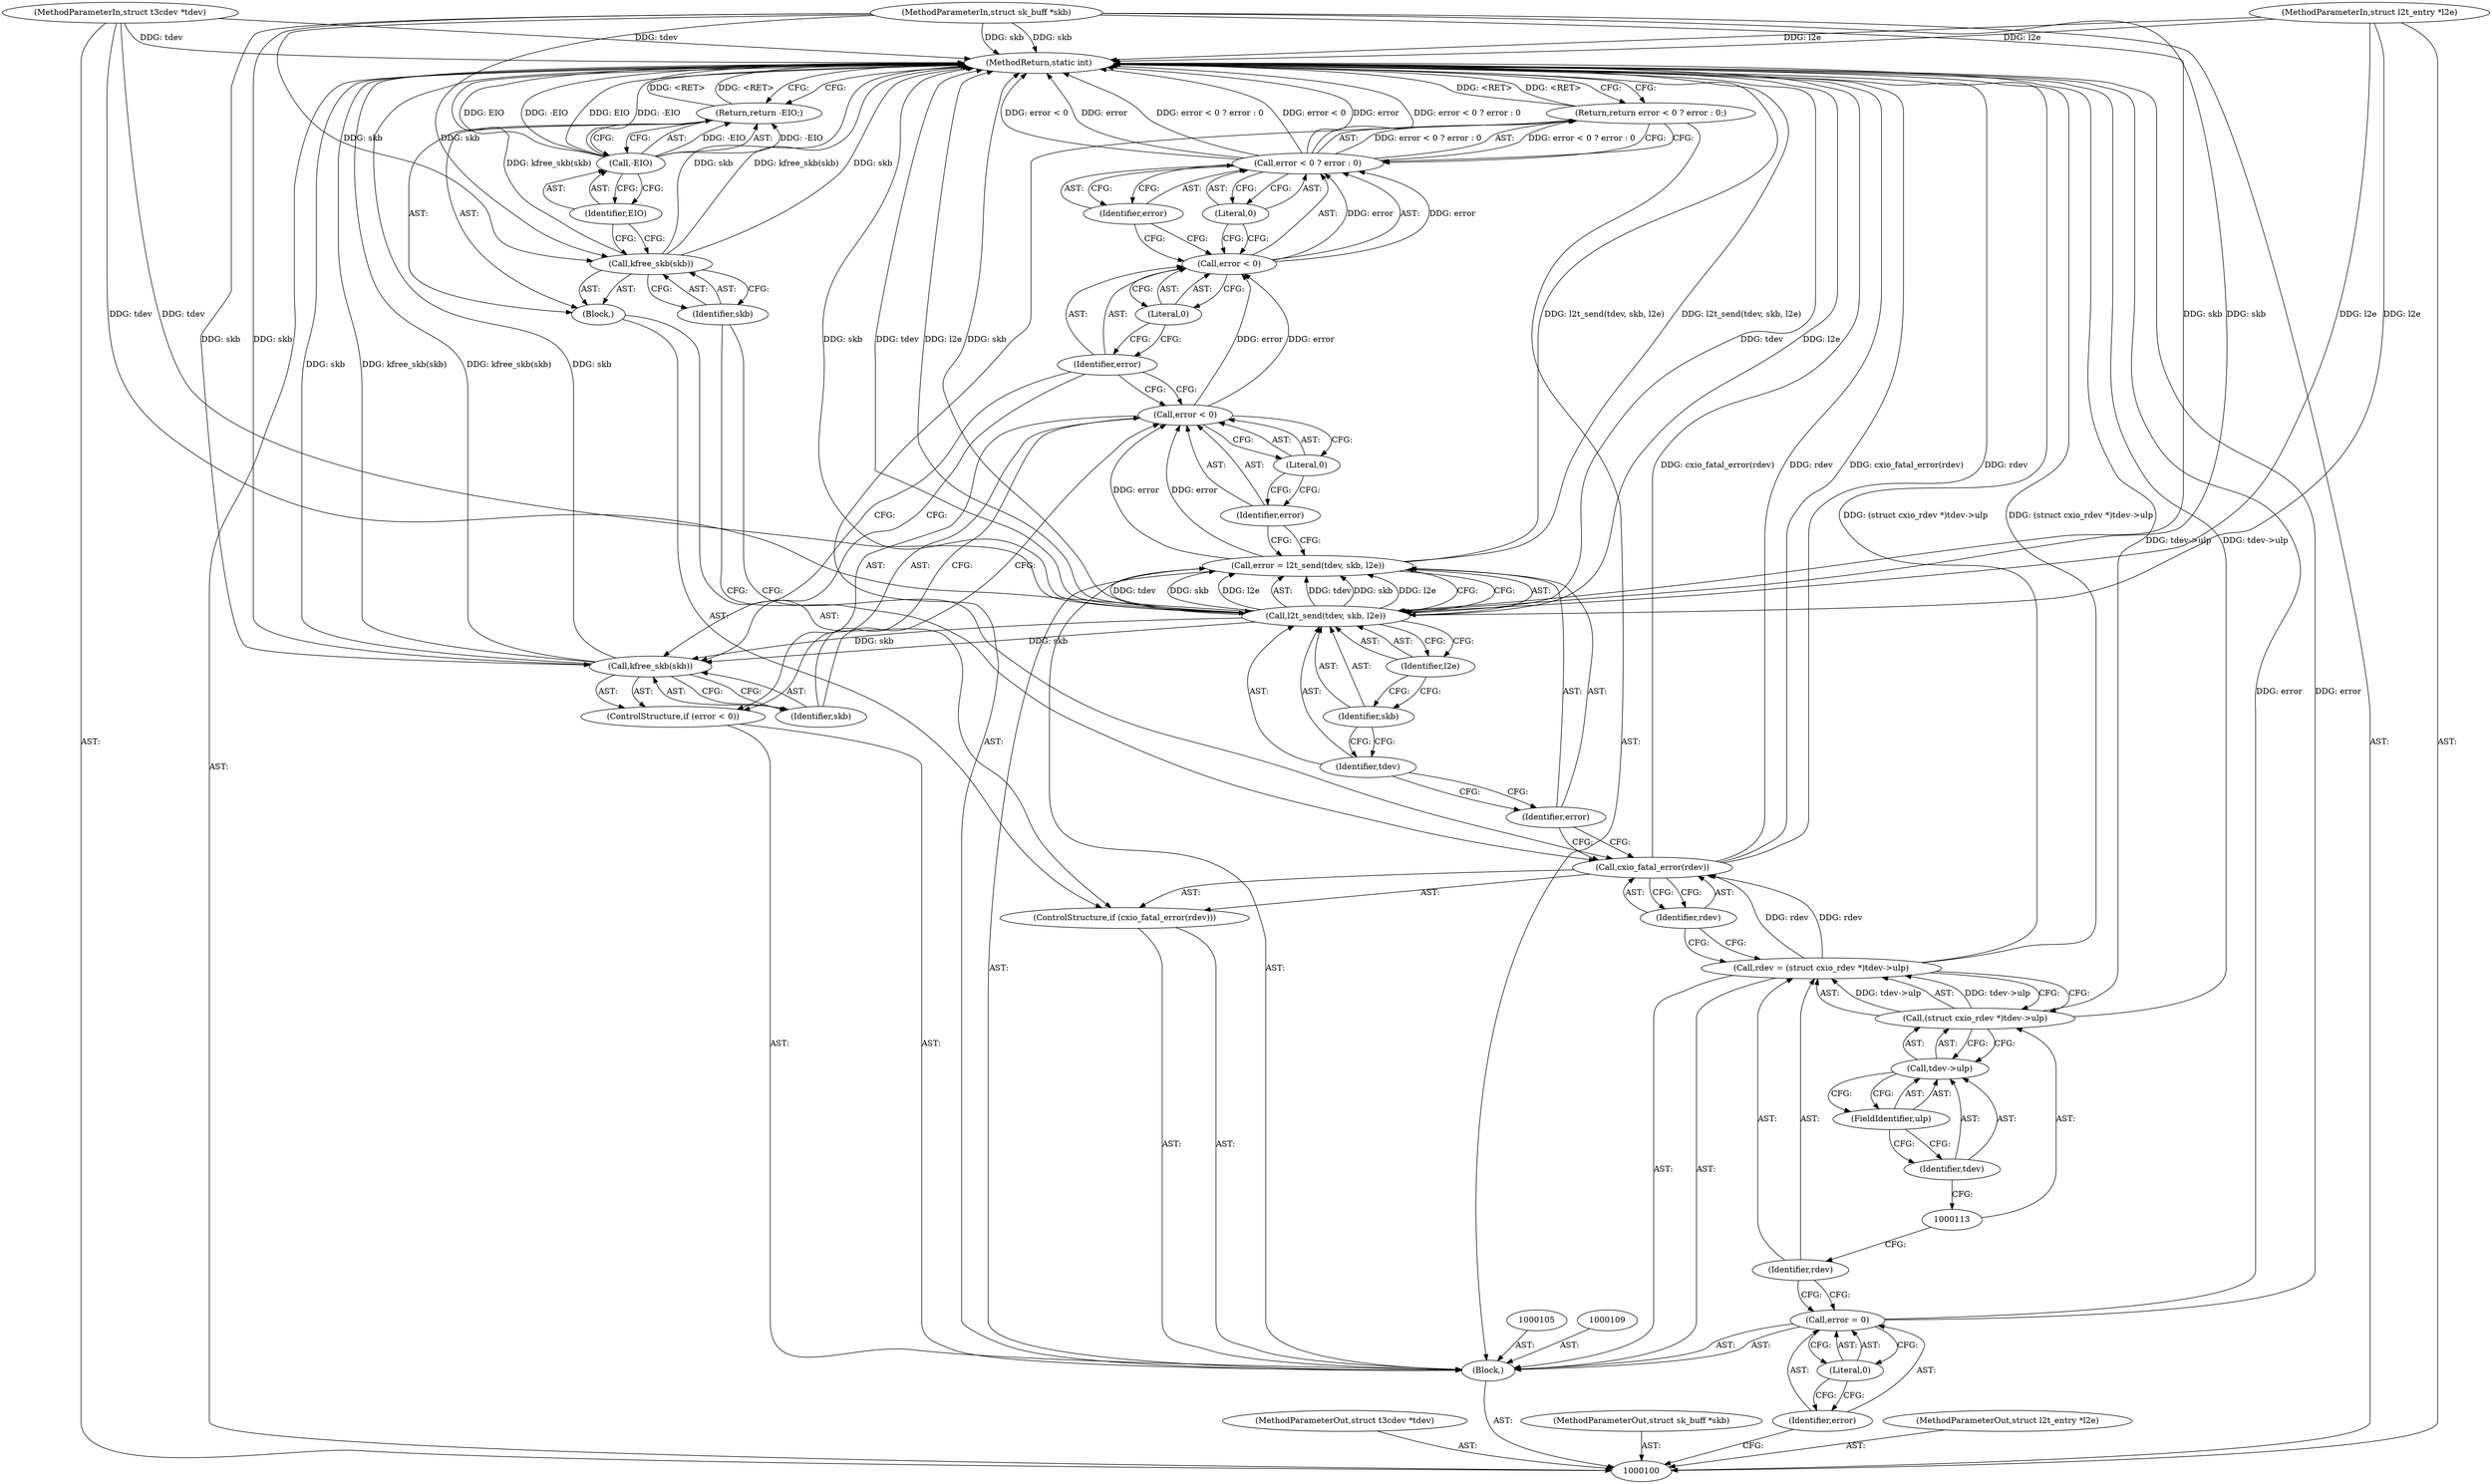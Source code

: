digraph "0_linux_67f1aee6f45059fd6b0f5b0ecb2c97ad0451f6b3_0" {
"1000145" [label="(MethodReturn,static int)"];
"1000101" [label="(MethodParameterIn,struct t3cdev *tdev)"];
"1000199" [label="(MethodParameterOut,struct t3cdev *tdev)"];
"1000102" [label="(MethodParameterIn,struct sk_buff *skb)"];
"1000200" [label="(MethodParameterOut,struct sk_buff *skb)"];
"1000103" [label="(MethodParameterIn,struct l2t_entry *l2e)"];
"1000201" [label="(MethodParameterOut,struct l2t_entry *l2e)"];
"1000128" [label="(Call,l2t_send(tdev, skb, l2e))"];
"1000129" [label="(Identifier,tdev)"];
"1000126" [label="(Call,error = l2t_send(tdev, skb, l2e))"];
"1000127" [label="(Identifier,error)"];
"1000130" [label="(Identifier,skb)"];
"1000131" [label="(Identifier,l2e)"];
"1000135" [label="(Literal,0)"];
"1000132" [label="(ControlStructure,if (error < 0))"];
"1000133" [label="(Call,error < 0)"];
"1000134" [label="(Identifier,error)"];
"1000137" [label="(Identifier,skb)"];
"1000136" [label="(Call,kfree_skb(skb))"];
"1000138" [label="(Return,return error < 0 ? error : 0;)"];
"1000142" [label="(Literal,0)"];
"1000143" [label="(Identifier,error)"];
"1000144" [label="(Literal,0)"];
"1000139" [label="(Call,error < 0 ? error : 0)"];
"1000140" [label="(Call,error < 0)"];
"1000141" [label="(Identifier,error)"];
"1000104" [label="(Block,)"];
"1000108" [label="(Literal,0)"];
"1000106" [label="(Call,error = 0)"];
"1000107" [label="(Identifier,error)"];
"1000110" [label="(Call,rdev = (struct cxio_rdev *)tdev->ulp)"];
"1000111" [label="(Identifier,rdev)"];
"1000114" [label="(Call,tdev->ulp)"];
"1000115" [label="(Identifier,tdev)"];
"1000116" [label="(FieldIdentifier,ulp)"];
"1000112" [label="(Call,(struct cxio_rdev *)tdev->ulp)"];
"1000117" [label="(ControlStructure,if (cxio_fatal_error(rdev)))"];
"1000119" [label="(Identifier,rdev)"];
"1000120" [label="(Block,)"];
"1000118" [label="(Call,cxio_fatal_error(rdev))"];
"1000122" [label="(Identifier,skb)"];
"1000121" [label="(Call,kfree_skb(skb))"];
"1000125" [label="(Identifier,EIO)"];
"1000123" [label="(Return,return -EIO;)"];
"1000124" [label="(Call,-EIO)"];
"1000145" -> "1000100"  [label="AST: "];
"1000145" -> "1000123"  [label="CFG: "];
"1000145" -> "1000138"  [label="CFG: "];
"1000124" -> "1000145"  [label="DDG: EIO"];
"1000124" -> "1000145"  [label="DDG: -EIO"];
"1000106" -> "1000145"  [label="DDG: error"];
"1000112" -> "1000145"  [label="DDG: tdev->ulp"];
"1000139" -> "1000145"  [label="DDG: error < 0 ? error : 0"];
"1000139" -> "1000145"  [label="DDG: error < 0"];
"1000139" -> "1000145"  [label="DDG: error"];
"1000121" -> "1000145"  [label="DDG: kfree_skb(skb)"];
"1000121" -> "1000145"  [label="DDG: skb"];
"1000118" -> "1000145"  [label="DDG: cxio_fatal_error(rdev)"];
"1000118" -> "1000145"  [label="DDG: rdev"];
"1000126" -> "1000145"  [label="DDG: l2t_send(tdev, skb, l2e)"];
"1000128" -> "1000145"  [label="DDG: skb"];
"1000128" -> "1000145"  [label="DDG: tdev"];
"1000128" -> "1000145"  [label="DDG: l2e"];
"1000103" -> "1000145"  [label="DDG: l2e"];
"1000102" -> "1000145"  [label="DDG: skb"];
"1000110" -> "1000145"  [label="DDG: (struct cxio_rdev *)tdev->ulp"];
"1000101" -> "1000145"  [label="DDG: tdev"];
"1000136" -> "1000145"  [label="DDG: kfree_skb(skb)"];
"1000136" -> "1000145"  [label="DDG: skb"];
"1000138" -> "1000145"  [label="DDG: <RET>"];
"1000123" -> "1000145"  [label="DDG: <RET>"];
"1000101" -> "1000100"  [label="AST: "];
"1000101" -> "1000145"  [label="DDG: tdev"];
"1000101" -> "1000128"  [label="DDG: tdev"];
"1000199" -> "1000100"  [label="AST: "];
"1000102" -> "1000100"  [label="AST: "];
"1000102" -> "1000145"  [label="DDG: skb"];
"1000102" -> "1000121"  [label="DDG: skb"];
"1000102" -> "1000128"  [label="DDG: skb"];
"1000102" -> "1000136"  [label="DDG: skb"];
"1000200" -> "1000100"  [label="AST: "];
"1000103" -> "1000100"  [label="AST: "];
"1000103" -> "1000145"  [label="DDG: l2e"];
"1000103" -> "1000128"  [label="DDG: l2e"];
"1000201" -> "1000100"  [label="AST: "];
"1000128" -> "1000126"  [label="AST: "];
"1000128" -> "1000131"  [label="CFG: "];
"1000129" -> "1000128"  [label="AST: "];
"1000130" -> "1000128"  [label="AST: "];
"1000131" -> "1000128"  [label="AST: "];
"1000126" -> "1000128"  [label="CFG: "];
"1000128" -> "1000145"  [label="DDG: skb"];
"1000128" -> "1000145"  [label="DDG: tdev"];
"1000128" -> "1000145"  [label="DDG: l2e"];
"1000128" -> "1000126"  [label="DDG: tdev"];
"1000128" -> "1000126"  [label="DDG: skb"];
"1000128" -> "1000126"  [label="DDG: l2e"];
"1000101" -> "1000128"  [label="DDG: tdev"];
"1000102" -> "1000128"  [label="DDG: skb"];
"1000103" -> "1000128"  [label="DDG: l2e"];
"1000128" -> "1000136"  [label="DDG: skb"];
"1000129" -> "1000128"  [label="AST: "];
"1000129" -> "1000127"  [label="CFG: "];
"1000130" -> "1000129"  [label="CFG: "];
"1000126" -> "1000104"  [label="AST: "];
"1000126" -> "1000128"  [label="CFG: "];
"1000127" -> "1000126"  [label="AST: "];
"1000128" -> "1000126"  [label="AST: "];
"1000134" -> "1000126"  [label="CFG: "];
"1000126" -> "1000145"  [label="DDG: l2t_send(tdev, skb, l2e)"];
"1000128" -> "1000126"  [label="DDG: tdev"];
"1000128" -> "1000126"  [label="DDG: skb"];
"1000128" -> "1000126"  [label="DDG: l2e"];
"1000126" -> "1000133"  [label="DDG: error"];
"1000127" -> "1000126"  [label="AST: "];
"1000127" -> "1000118"  [label="CFG: "];
"1000129" -> "1000127"  [label="CFG: "];
"1000130" -> "1000128"  [label="AST: "];
"1000130" -> "1000129"  [label="CFG: "];
"1000131" -> "1000130"  [label="CFG: "];
"1000131" -> "1000128"  [label="AST: "];
"1000131" -> "1000130"  [label="CFG: "];
"1000128" -> "1000131"  [label="CFG: "];
"1000135" -> "1000133"  [label="AST: "];
"1000135" -> "1000134"  [label="CFG: "];
"1000133" -> "1000135"  [label="CFG: "];
"1000132" -> "1000104"  [label="AST: "];
"1000133" -> "1000132"  [label="AST: "];
"1000136" -> "1000132"  [label="AST: "];
"1000133" -> "1000132"  [label="AST: "];
"1000133" -> "1000135"  [label="CFG: "];
"1000134" -> "1000133"  [label="AST: "];
"1000135" -> "1000133"  [label="AST: "];
"1000137" -> "1000133"  [label="CFG: "];
"1000141" -> "1000133"  [label="CFG: "];
"1000126" -> "1000133"  [label="DDG: error"];
"1000133" -> "1000140"  [label="DDG: error"];
"1000134" -> "1000133"  [label="AST: "];
"1000134" -> "1000126"  [label="CFG: "];
"1000135" -> "1000134"  [label="CFG: "];
"1000137" -> "1000136"  [label="AST: "];
"1000137" -> "1000133"  [label="CFG: "];
"1000136" -> "1000137"  [label="CFG: "];
"1000136" -> "1000132"  [label="AST: "];
"1000136" -> "1000137"  [label="CFG: "];
"1000137" -> "1000136"  [label="AST: "];
"1000141" -> "1000136"  [label="CFG: "];
"1000136" -> "1000145"  [label="DDG: kfree_skb(skb)"];
"1000136" -> "1000145"  [label="DDG: skb"];
"1000128" -> "1000136"  [label="DDG: skb"];
"1000102" -> "1000136"  [label="DDG: skb"];
"1000138" -> "1000104"  [label="AST: "];
"1000138" -> "1000139"  [label="CFG: "];
"1000139" -> "1000138"  [label="AST: "];
"1000145" -> "1000138"  [label="CFG: "];
"1000138" -> "1000145"  [label="DDG: <RET>"];
"1000139" -> "1000138"  [label="DDG: error < 0 ? error : 0"];
"1000142" -> "1000140"  [label="AST: "];
"1000142" -> "1000141"  [label="CFG: "];
"1000140" -> "1000142"  [label="CFG: "];
"1000143" -> "1000139"  [label="AST: "];
"1000143" -> "1000140"  [label="CFG: "];
"1000139" -> "1000143"  [label="CFG: "];
"1000144" -> "1000139"  [label="AST: "];
"1000144" -> "1000140"  [label="CFG: "];
"1000139" -> "1000144"  [label="CFG: "];
"1000139" -> "1000138"  [label="AST: "];
"1000139" -> "1000143"  [label="CFG: "];
"1000139" -> "1000144"  [label="CFG: "];
"1000140" -> "1000139"  [label="AST: "];
"1000143" -> "1000139"  [label="AST: "];
"1000144" -> "1000139"  [label="AST: "];
"1000138" -> "1000139"  [label="CFG: "];
"1000139" -> "1000145"  [label="DDG: error < 0 ? error : 0"];
"1000139" -> "1000145"  [label="DDG: error < 0"];
"1000139" -> "1000145"  [label="DDG: error"];
"1000139" -> "1000138"  [label="DDG: error < 0 ? error : 0"];
"1000140" -> "1000139"  [label="DDG: error"];
"1000140" -> "1000139"  [label="AST: "];
"1000140" -> "1000142"  [label="CFG: "];
"1000141" -> "1000140"  [label="AST: "];
"1000142" -> "1000140"  [label="AST: "];
"1000143" -> "1000140"  [label="CFG: "];
"1000144" -> "1000140"  [label="CFG: "];
"1000140" -> "1000139"  [label="DDG: error"];
"1000133" -> "1000140"  [label="DDG: error"];
"1000141" -> "1000140"  [label="AST: "];
"1000141" -> "1000136"  [label="CFG: "];
"1000141" -> "1000133"  [label="CFG: "];
"1000142" -> "1000141"  [label="CFG: "];
"1000104" -> "1000100"  [label="AST: "];
"1000105" -> "1000104"  [label="AST: "];
"1000106" -> "1000104"  [label="AST: "];
"1000109" -> "1000104"  [label="AST: "];
"1000110" -> "1000104"  [label="AST: "];
"1000117" -> "1000104"  [label="AST: "];
"1000126" -> "1000104"  [label="AST: "];
"1000132" -> "1000104"  [label="AST: "];
"1000138" -> "1000104"  [label="AST: "];
"1000108" -> "1000106"  [label="AST: "];
"1000108" -> "1000107"  [label="CFG: "];
"1000106" -> "1000108"  [label="CFG: "];
"1000106" -> "1000104"  [label="AST: "];
"1000106" -> "1000108"  [label="CFG: "];
"1000107" -> "1000106"  [label="AST: "];
"1000108" -> "1000106"  [label="AST: "];
"1000111" -> "1000106"  [label="CFG: "];
"1000106" -> "1000145"  [label="DDG: error"];
"1000107" -> "1000106"  [label="AST: "];
"1000107" -> "1000100"  [label="CFG: "];
"1000108" -> "1000107"  [label="CFG: "];
"1000110" -> "1000104"  [label="AST: "];
"1000110" -> "1000112"  [label="CFG: "];
"1000111" -> "1000110"  [label="AST: "];
"1000112" -> "1000110"  [label="AST: "];
"1000119" -> "1000110"  [label="CFG: "];
"1000110" -> "1000145"  [label="DDG: (struct cxio_rdev *)tdev->ulp"];
"1000112" -> "1000110"  [label="DDG: tdev->ulp"];
"1000110" -> "1000118"  [label="DDG: rdev"];
"1000111" -> "1000110"  [label="AST: "];
"1000111" -> "1000106"  [label="CFG: "];
"1000113" -> "1000111"  [label="CFG: "];
"1000114" -> "1000112"  [label="AST: "];
"1000114" -> "1000116"  [label="CFG: "];
"1000115" -> "1000114"  [label="AST: "];
"1000116" -> "1000114"  [label="AST: "];
"1000112" -> "1000114"  [label="CFG: "];
"1000115" -> "1000114"  [label="AST: "];
"1000115" -> "1000113"  [label="CFG: "];
"1000116" -> "1000115"  [label="CFG: "];
"1000116" -> "1000114"  [label="AST: "];
"1000116" -> "1000115"  [label="CFG: "];
"1000114" -> "1000116"  [label="CFG: "];
"1000112" -> "1000110"  [label="AST: "];
"1000112" -> "1000114"  [label="CFG: "];
"1000113" -> "1000112"  [label="AST: "];
"1000114" -> "1000112"  [label="AST: "];
"1000110" -> "1000112"  [label="CFG: "];
"1000112" -> "1000145"  [label="DDG: tdev->ulp"];
"1000112" -> "1000110"  [label="DDG: tdev->ulp"];
"1000117" -> "1000104"  [label="AST: "];
"1000118" -> "1000117"  [label="AST: "];
"1000120" -> "1000117"  [label="AST: "];
"1000119" -> "1000118"  [label="AST: "];
"1000119" -> "1000110"  [label="CFG: "];
"1000118" -> "1000119"  [label="CFG: "];
"1000120" -> "1000117"  [label="AST: "];
"1000121" -> "1000120"  [label="AST: "];
"1000123" -> "1000120"  [label="AST: "];
"1000118" -> "1000117"  [label="AST: "];
"1000118" -> "1000119"  [label="CFG: "];
"1000119" -> "1000118"  [label="AST: "];
"1000122" -> "1000118"  [label="CFG: "];
"1000127" -> "1000118"  [label="CFG: "];
"1000118" -> "1000145"  [label="DDG: cxio_fatal_error(rdev)"];
"1000118" -> "1000145"  [label="DDG: rdev"];
"1000110" -> "1000118"  [label="DDG: rdev"];
"1000122" -> "1000121"  [label="AST: "];
"1000122" -> "1000118"  [label="CFG: "];
"1000121" -> "1000122"  [label="CFG: "];
"1000121" -> "1000120"  [label="AST: "];
"1000121" -> "1000122"  [label="CFG: "];
"1000122" -> "1000121"  [label="AST: "];
"1000125" -> "1000121"  [label="CFG: "];
"1000121" -> "1000145"  [label="DDG: kfree_skb(skb)"];
"1000121" -> "1000145"  [label="DDG: skb"];
"1000102" -> "1000121"  [label="DDG: skb"];
"1000125" -> "1000124"  [label="AST: "];
"1000125" -> "1000121"  [label="CFG: "];
"1000124" -> "1000125"  [label="CFG: "];
"1000123" -> "1000120"  [label="AST: "];
"1000123" -> "1000124"  [label="CFG: "];
"1000124" -> "1000123"  [label="AST: "];
"1000145" -> "1000123"  [label="CFG: "];
"1000123" -> "1000145"  [label="DDG: <RET>"];
"1000124" -> "1000123"  [label="DDG: -EIO"];
"1000124" -> "1000123"  [label="AST: "];
"1000124" -> "1000125"  [label="CFG: "];
"1000125" -> "1000124"  [label="AST: "];
"1000123" -> "1000124"  [label="CFG: "];
"1000124" -> "1000145"  [label="DDG: EIO"];
"1000124" -> "1000145"  [label="DDG: -EIO"];
"1000124" -> "1000123"  [label="DDG: -EIO"];
}
